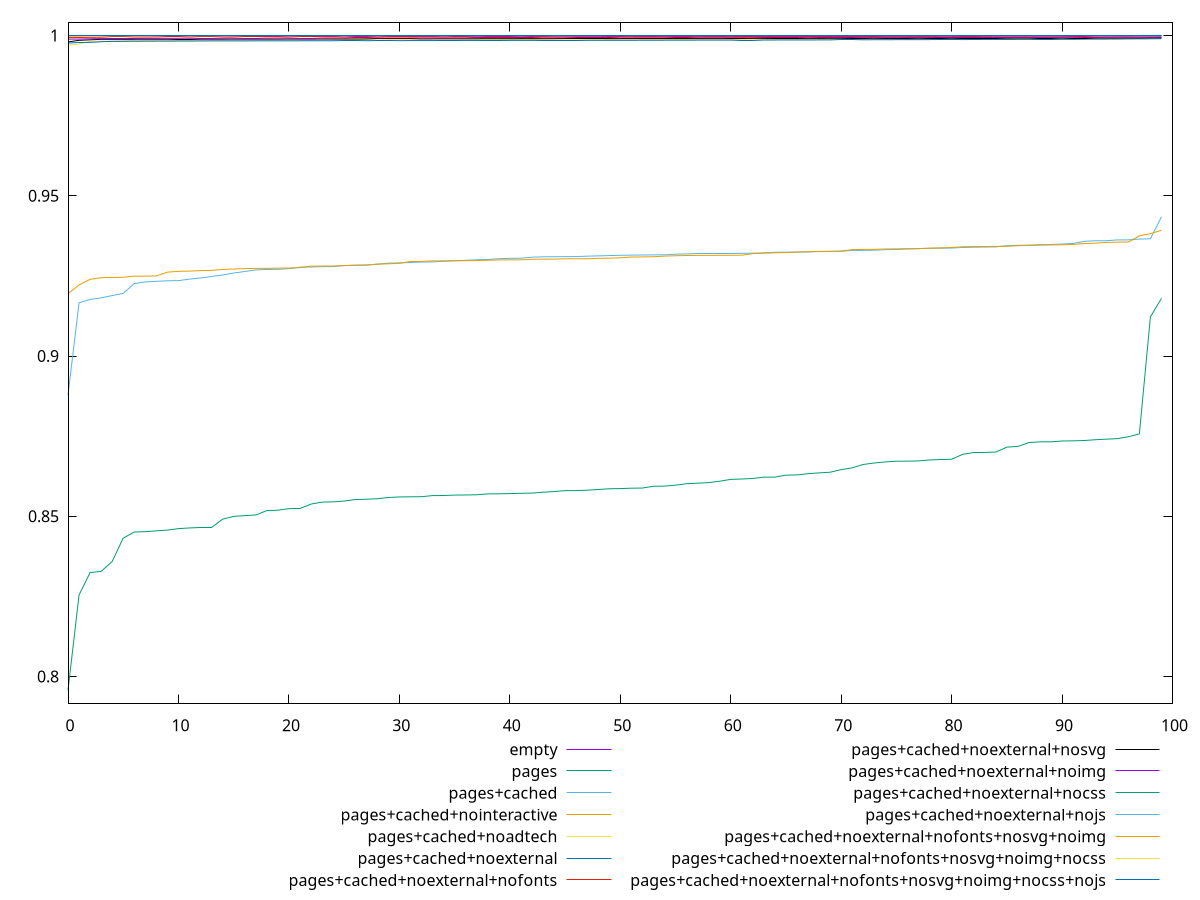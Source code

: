 reset
set terminal svg size 640, 620 enhanced background rgb 'white'
set output "reprap/mainthread-work-breakdown/comparison/sorted/all_score.svg"

$empty <<EOF
0 0.9999999999963033
1 0.9999999999990798
2 0.9999999999992973
3 0.9999999999993356
4 0.9999999999994138
5 0.9999999999994291
6 0.999999999999456
7 0.9999999999994755
8 0.9999999999994778
9 0.9999999999995115
10 0.9999999999995163
11 0.9999999999995289
12 0.9999999999995424
13 0.9999999999995584
14 0.9999999999995699
15 0.9999999999996145
16 0.9999999999996293
17 0.9999999999996327
18 0.9999999999996392
19 0.9999999999996408
20 0.9999999999996445
21 0.9999999999996527
22 0.9999999999996565
23 0.9999999999996643
24 0.999999999999666
25 0.9999999999996665
26 0.9999999999996733
27 0.9999999999996733
28 0.9999999999996791
29 0.9999999999996909
30 0.999999999999692
31 0.9999999999996927
32 0.9999999999996938
33 0.999999999999696
34 0.9999999999996971
35 0.9999999999997011
36 0.9999999999997027
37 0.9999999999997097
38 0.9999999999997111
39 0.9999999999997152
40 0.9999999999997154
41 0.9999999999997193
42 0.9999999999997232
43 0.9999999999997234
44 0.9999999999997238
45 0.9999999999997387
46 0.9999999999997404
47 0.9999999999997409
48 0.999999999999742
49 0.9999999999997445
50 0.9999999999997455
51 0.999999999999747
52 0.9999999999997506
53 0.9999999999997529
54 0.9999999999997566
55 0.9999999999997579
56 0.9999999999997586
57 0.9999999999997606
58 0.9999999999997626
59 0.9999999999997635
60 0.9999999999997639
61 0.99999999999977
62 0.9999999999997715
63 0.999999999999776
64 0.9999999999997833
65 0.9999999999997838
66 0.9999999999997844
67 0.9999999999997895
68 0.9999999999997902
69 0.9999999999997926
70 0.999999999999803
71 0.9999999999998038
72 0.9999999999998062
73 0.999999999999807
74 0.9999999999998077
75 0.9999999999998095
76 0.9999999999998113
77 0.9999999999998137
78 0.9999999999998147
79 0.9999999999998158
80 0.9999999999998159
81 0.9999999999998199
82 0.9999999999998199
83 0.9999999999998206
84 0.9999999999998226
85 0.9999999999998237
86 0.9999999999998253
87 0.9999999999998274
88 0.9999999999998281
89 0.9999999999998304
90 0.9999999999998308
91 0.9999999999998324
92 0.9999999999998328
93 0.9999999999998375
94 0.9999999999998423
95 0.9999999999998457
96 0.9999999999998486
97 0.999999999999853
98 0.9999999999998541
99 0.9999999999998737
EOF

$pages <<EOF
0 0.7957300190824915
1 0.8254652688433064
2 0.8324558888500667
3 0.8328162430344073
4 0.835920501563719
5 0.8432084817963408
6 0.8451005169172499
7 0.8452063570640276
8 0.8454693252881367
9 0.8456984454874822
10 0.8461555996530539
11 0.8463675678684397
12 0.8465098485452981
13 0.8465113782187741
14 0.8491086092295246
15 0.8499734726719557
16 0.8502133434368793
17 0.8504159222545365
18 0.851787615643921
19 0.8519018004480446
20 0.8523952613524308
21 0.8524496374799648
22 0.8538114136685214
23 0.8544223245300581
24 0.8544975011479933
25 0.8547477462192079
26 0.8552237921841375
27 0.8553115859662863
28 0.855482620178247
29 0.855862703705817
30 0.8560365157097746
31 0.8560829535611145
32 0.8561121618924683
33 0.8564557718733585
34 0.8564827099992663
35 0.8566203671919334
36 0.8566517827106239
37 0.856719093874509
38 0.8569822529995059
39 0.857012894449733
40 0.8570876204028827
41 0.857168309621809
42 0.8572355388816344
43 0.8575133063088998
44 0.8577103205155671
45 0.8580064141390265
46 0.8580153608142759
47 0.8581405941704823
48 0.8583663665334914
49 0.858584571309533
50 0.8586471071805195
51 0.8587661970481913
52 0.8588093586743557
53 0.859367820438532
54 0.8594124052447277
55 0.8597072860294344
56 0.8601703468187355
57 0.8603179109944483
58 0.8605046992236427
59 0.8609379825057167
60 0.8615164471274379
61 0.8616310052650519
62 0.8618083207216103
63 0.8622033021118645
64 0.8622335554935684
65 0.8628351899417782
66 0.8629029636347987
67 0.8632836044546035
68 0.8635396104759101
69 0.8637469401862321
70 0.8645604810088996
71 0.8651211734121474
72 0.8661707051548826
73 0.866632012388201
74 0.8669630434619435
75 0.8671772546233816
76 0.8671991059564826
77 0.8672675651275357
78 0.8675631050998418
79 0.8677158778333767
80 0.8677871501001798
81 0.8693306350004687
82 0.8698877770438229
83 0.8699246481146823
84 0.870034515814774
85 0.8715741393879357
86 0.8718093568081081
87 0.8730131577890757
88 0.8732216189542574
89 0.8732230512381671
90 0.8734872049688589
91 0.8735351459200704
92 0.8736367298209697
93 0.8738791208886024
94 0.8740620507826808
95 0.8742263175709608
96 0.8748091752455034
97 0.875690448688218
98 0.9122051086786269
99 0.917974311846788
EOF

$pagesCached <<EOF
0 0.887794084686461
1 0.916582253834499
2 0.9176412070457864
3 0.9181358625257199
4 0.9188512164550923
5 0.9195394110019939
6 0.9225830607086091
7 0.9231109793680894
8 0.9232884971728587
9 0.9234548510348277
10 0.9235010299253343
11 0.9239776257706952
12 0.924333421956422
13 0.9248052393698956
14 0.9252625154853522
15 0.9258754386837741
16 0.9263584735432289
17 0.9268394190550582
18 0.9269975145231985
19 0.927025728438021
20 0.9272529397324422
21 0.9277209342976946
22 0.9277546272278946
23 0.9278595878963424
24 0.9278730534146641
25 0.9282272054377854
26 0.9283033044460262
27 0.9283810414807017
28 0.9286123313160357
29 0.9289580248380063
30 0.92903819768473
31 0.929178393703004
32 0.9292962313823605
33 0.9293551142217843
34 0.9295477042139112
35 0.9297140009629101
36 0.9298380435833563
37 0.9300321977705055
38 0.9301018297312034
39 0.9303369998465824
40 0.9304616032948401
41 0.9305161516626679
42 0.930807819938902
43 0.9309336556753297
44 0.9309605665620178
45 0.9309902174683798
46 0.9310077854121419
47 0.9311350870261441
48 0.9312239098871209
49 0.9313208923933415
50 0.9314178073127436
51 0.931464324344706
52 0.9315097318070997
53 0.9315430940732167
54 0.9315611391627766
55 0.9317534737290945
56 0.9318419013530086
57 0.9319586261389757
58 0.931968984765573
59 0.931972255748516
60 0.9319787974806844
61 0.9320278505380432
62 0.9320790650116924
63 0.9321275376795218
64 0.9323484425140239
65 0.932376709936597
66 0.9324152963729657
67 0.9324364870879474
68 0.9326330229343764
69 0.9326541797158542
70 0.9326905182719956
71 0.9329197142055212
72 0.932942991311363
73 0.93298682796484
74 0.9331593298573482
75 0.9332301050602809
76 0.9333974395419234
77 0.9334961226008834
78 0.933618431303837
79 0.9336292020153333
80 0.9336690460622832
81 0.9338562605628371
82 0.9339304275966679
83 0.9339932757640714
84 0.9340233463565742
85 0.9344093575540822
86 0.9345372410909456
87 0.9345757421587779
88 0.9347168155753545
89 0.9347750172452193
90 0.9349292056572613
91 0.935092796779745
92 0.9357593951056584
93 0.9359393907890996
94 0.935949970838189
95 0.9362131296678139
96 0.9362215754996124
97 0.9364783751226367
98 0.9365605245969499
99 0.9433849507342112
EOF

$pagesCachedNointeractive <<EOF
0 0.9194252963150875
1 0.9221838154202964
2 0.9239131639199168
3 0.9244172252987398
4 0.9245015577565461
5 0.9245485807780517
6 0.924905382829474
7 0.9249076710749933
8 0.9249791619002918
9 0.9261582925382514
10 0.9264066365941545
11 0.9264825333319618
12 0.9266155444866258
13 0.9267071695088007
14 0.9270099292962088
15 0.927116541364351
16 0.9272602634133846
17 0.9273250342564855
18 0.9273306651817629
19 0.9273993454352287
20 0.9274207312128269
21 0.9275607886990367
22 0.9280356651603254
23 0.92805079579189
24 0.928070967559746
25 0.9281835426827711
26 0.9283340686156766
27 0.9283418984683771
28 0.9286753977758538
29 0.9287501493066402
30 0.928922378265711
31 0.9294728078653477
32 0.9295077643446887
33 0.9296536020850907
34 0.9296807570204014
35 0.9297101229000077
36 0.9297117849398093
37 0.9297594218881919
38 0.9298712510389913
39 0.9299730391417711
40 0.9299879693351039
41 0.9300034508480898
42 0.9301614871695021
43 0.9302078701001275
44 0.9302216716203172
45 0.930311072963097
46 0.9303325870949646
47 0.9303353450808287
48 0.9304682163397936
49 0.9305189060720527
50 0.9306229833426298
51 0.9308721256639734
52 0.9309067396185313
53 0.9309594682596939
54 0.9311498947651798
55 0.9312715876985376
56 0.9313400617224004
57 0.9313855098511935
58 0.9313871522762823
59 0.9314106915682094
60 0.931421091379505
61 0.9314495500364981
62 0.9319210013993936
63 0.9321193693305818
64 0.9321694608663411
65 0.9322935217321838
66 0.9323989935784833
67 0.9325418482877569
68 0.9325586767893885
69 0.9326004675926233
70 0.9327122082857093
71 0.9331766219040513
72 0.9332473879826375
73 0.9332765478588971
74 0.9333785574205333
75 0.9334087675337693
76 0.933450834519724
77 0.933474019625223
78 0.9336216626088818
79 0.9337153362983746
80 0.9338428200572706
81 0.9340781001863565
82 0.9341285394659107
83 0.9341537518628084
84 0.9341988002879584
85 0.9342288239998813
86 0.9343868713785349
87 0.9345056831412564
88 0.9345677220393256
89 0.9346548475801201
90 0.9346927797678777
91 0.9348043751728672
92 0.9350800153514582
93 0.9351880850367642
94 0.9354151085312363
95 0.9355181202709704
96 0.935543594936703
97 0.9374694991312076
98 0.9381558227801715
99 0.9392308691762613
EOF

$pagesCachedNoadtech <<EOF
0 0.9969441408137358
1 0.9972792063082743
2 0.9981586797699527
3 0.9981903190303522
4 0.998222312064307
5 0.998325618767735
6 0.9983579107764893
7 0.9984024863087053
8 0.9984198944246491
9 0.9984217941509524
10 0.998428914480207
11 0.9984306677486287
12 0.9984314977340503
13 0.9984481659090534
14 0.998482814404305
15 0.9984973322553031
16 0.9985197969995125
17 0.9985267159157487
18 0.998531636887079
19 0.9985357574811622
20 0.998541048897039
21 0.998551979629895
22 0.9985651361679717
23 0.9985812418109619
24 0.9985940284409824
25 0.9985943257601833
26 0.9985944956356985
27 0.9985946230322313
28 0.9985986527786321
29 0.9986097636112286
30 0.9986102689878131
31 0.9986105216244133
32 0.9986109005147066
33 0.9986142650225163
34 0.9986208919580479
35 0.9986254498217295
36 0.9986288295285386
37 0.998629413042587
38 0.9986312873610523
39 0.9986346147310541
40 0.9986439817446003
41 0.9986454693680424
42 0.9986530947763685
43 0.9986535882813949
44 0.9986565875113065
45 0.9986616705871844
46 0.9986642884497368
47 0.9986655142475049
48 0.9986696348876303
49 0.9986773606661167
50 0.9986864659462075
51 0.9987024166718795
52 0.9987113122506677
53 0.9987113918234793
54 0.9987127837493817
55 0.9987140951002641
56 0.9987192512506654
57 0.9987264437039935
58 0.9987271139706724
59 0.9987322307644385
60 0.9987398377804777
61 0.9987414801244079
62 0.9987637643239033
63 0.9987682313978881
64 0.9987718807081809
65 0.998775789837532
66 0.9987794604435538
67 0.998784912725623
68 0.9987863584905341
69 0.9987878409528061
70 0.9987959512012144
71 0.9988072517227606
72 0.9988313876021753
73 0.9988399018073331
74 0.9988552620568998
75 0.9988586060656253
76 0.9988613266937125
77 0.9988753950399356
78 0.9988889402941992
79 0.9989038063284622
80 0.9989147169086579
81 0.9989345001576468
82 0.9989366698442752
83 0.9989462040726335
84 0.9989598085521507
85 0.9990009404248911
86 0.9990042187057208
87 0.9990066066887169
88 0.9990157906793566
89 0.9990383728719904
90 0.9990474275736392
91 0.9990584271428025
92 0.9990599637261594
93 0.9990788099245529
94 0.9990863163936046
95 0.9990868989529618
96 0.9990919461360053
97 0.9990996438495681
98 0.9991391785291842
99 0.9991608015696941
EOF

$pagesCachedNoexternal <<EOF
0 0.9976105978692127
1 0.997791323744077
2 0.9978235930327491
3 0.9980286067309869
4 0.9981331478041653
5 0.998147694892555
6 0.9981849798399316
7 0.9981916007491174
8 0.9982083545326197
9 0.9982252454875088
10 0.9982320593519842
11 0.9982355344761078
12 0.9982572263611706
13 0.9982776320696343
14 0.9982816325714007
15 0.998286611161388
16 0.998288284705015
17 0.998298202452506
18 0.9983000633768515
19 0.9983023629505441
20 0.9983078334510578
21 0.9983149449202137
22 0.9983176666932583
23 0.9983292460429767
24 0.9983306953129125
25 0.9983383126857538
26 0.9983387458057081
27 0.9983392750603072
28 0.9983675737153359
29 0.9983682860396088
30 0.9983694252763617
31 0.9983816818375689
32 0.9983913341541621
33 0.9983943387442971
34 0.9983989314062477
35 0.9984103236103412
36 0.9984227202276853
37 0.9984245711639432
38 0.9984300219777043
39 0.9984301603738897
40 0.9984394121833642
41 0.998448988971942
42 0.9984550148050624
43 0.9984572472093282
44 0.9984573382766411
45 0.998458794807412
46 0.9984588858064509
47 0.9984602503102799
48 0.9984700028498084
49 0.9984727162290572
50 0.9984742522129766
51 0.9984773207160911
52 0.9984825895448343
53 0.9984963497767992
54 0.9985012128077222
55 0.9985040626774732
56 0.9985062863158582
57 0.9985247352671891
58 0.9985348376749071
59 0.9985371582592177
60 0.9985417038586868
61 0.9985517624868856
62 0.9985527177337082
63 0.9985545834441563
64 0.9985637555036009
65 0.9985666451306
66 0.9985697885685216
67 0.9985780744162065
68 0.9985843612177192
69 0.9985948353405423
70 0.9986254498217295
71 0.9986258674074331
72 0.998630412918702
73 0.9986538760965977
74 0.9986632254075245
75 0.9986673921621744
76 0.9986729326445651
77 0.998675736995964
78 0.9986863852185519
79 0.9986902962153816
80 0.9986912222796285
81 0.9987044152010172
82 0.9987136978274052
83 0.9987325058440764
84 0.9987347441059982
85 0.9987423788199601
86 0.9987518830773692
87 0.9987623369169338
88 0.9987687697037297
89 0.9987696536784321
90 0.9987799186852817
91 0.9987819029008973
92 0.9988311288616056
93 0.9988466500975486
94 0.9988536237071378
95 0.9988620151408054
96 0.9989064450585514
97 0.9989225937759438
98 0.9989407246948265
99 0.9989786639992547
EOF

$pagesCachedNoexternalNofonts <<EOF
0 0.9993156727224216
1 0.9993403025999914
2 0.9994050353650162
3 0.9994253563184325
4 0.9994986515218454
5 0.9994994630984404
6 0.9995007171010617
7 0.9995122913829269
8 0.9995239164669317
9 0.9995248074158889
10 0.9995250299506828
11 0.999527066083989
12 0.9995324748499728
13 0.9995329142508276
14 0.9995372542975767
15 0.9995442264962395
16 0.9995459835703406
17 0.9995461983598015
18 0.9995502110532494
19 0.9995504598168785
20 0.9995525345887617
21 0.9995525876899221
22 0.99955341896835
23 0.9995541784468123
24 0.999555007424727
25 0.9995566617827665
26 0.9995594841900388
27 0.9995601657702582
28 0.9995717473395884
29 0.9995729093727312
30 0.999573148309716
31 0.9995742733249999
32 0.9995768046401721
33 0.9995774483301512
34 0.9995806890045835
35 0.9995832407770475
36 0.9995834417161298
37 0.9995867130461705
38 0.9995909886159418
39 0.9995912361304599
40 0.9995912856193457
41 0.9995928503525879
42 0.9995941808006155
43 0.9995942628157921
44 0.9995953278372429
45 0.9995975328375959
46 0.9996033831532868
47 0.9996114713827928
48 0.9996145222609438
49 0.999619055657714
50 0.9996193834436188
51 0.9996199292638053
52 0.9996238875213583
53 0.9996241966051491
54 0.9996272611885435
55 0.9996283345261451
56 0.9996286866663896
57 0.9996327099765355
58 0.9996368194720984
59 0.9996374508080671
60 0.9996410568978107
61 0.999642113903122
62 0.9996426786228678
63 0.999643805970567
64 0.999648463552637
65 0.9996510077388454
66 0.9996523471018606
67 0.9996534939922463
68 0.999654565605246
69 0.9996586255510742
70 0.9996593987050791
71 0.9996605986617841
72 0.99966104066527
73 0.9996639097843597
74 0.9996660702344531
75 0.9996676588608098
76 0.9996758299712696
77 0.9996814200691568
78 0.9996830187160586
79 0.9996851494109901
80 0.999688164207247
81 0.9996994143219318
82 0.9996996736098351
83 0.9997019091220116
84 0.9997098514070459
85 0.9997107836219943
86 0.9997155708813916
87 0.9997201484792616
88 0.9997229692522078
89 0.9997247283984185
90 0.9997269119413108
91 0.9997293326907044
92 0.999729404334732
93 0.9997449776349457
94 0.9997576867650021
95 0.9997584846154661
96 0.9997668701145933
97 0.9997701108514682
98 0.999782236975502
99 0.9998353806058917
EOF

$pagesCachedNoexternalNosvg <<EOF
0 0.997966367600216
1 0.9984620682440501
2 0.9986179589149178
3 0.9987801859330556
4 0.9987848365967793
5 0.9987859781519028
6 0.9987924316981314
7 0.998795270611617
8 0.9988030422626304
9 0.9988116745970934
10 0.9988119365815851
11 0.9988126848685559
12 0.9988210041993462
13 0.9988313876021753
14 0.9988327175849563
15 0.9988375844125943
16 0.998839129730446
17 0.9988433163443944
18 0.9988463939129846
19 0.9988501956616969
20 0.9988621962587996
21 0.9988684495353961
22 0.9988699277103184
23 0.9988813788272953
24 0.9988832014034548
25 0.9988850217330727
26 0.9988854497196265
27 0.9989001393199286
28 0.9989053901440071
29 0.9989063396017337
30 0.9989070073649488
31 0.9989078504142231
32 0.9989152410561692
33 0.9989395575515516
34 0.9989457938659041
35 0.9989526829074291
36 0.9989542808984508
37 0.9989567592193083
38 0.9989618376836007
39 0.9989635600845916
40 0.9989678397853952
41 0.9989813981848802
42 0.9989906925913046
43 0.9989927419058693
44 0.9989961064858148
45 0.9990013998767487
46 0.9990020231619665
47 0.9990088924491913
48 0.9990097404279491
49 0.9990104575180186
50 0.9990197438487018
51 0.9990349245781898
52 0.9990359472730549
53 0.9990429242487501
54 0.9990441309466376
55 0.9990466042285949
56 0.9990489777926732
57 0.9990511259377451
58 0.999053742935438
59 0.9990566058615398
60 0.9990598070193913
61 0.9990608409169144
62 0.9990653423516929
63 0.9990682407914584
64 0.999070790726657
65 0.9990709770985552
66 0.9990715049977867
67 0.99907553433041
68 0.9990792110393403
69 0.9990852732126911
70 0.9990889509843535
71 0.9990919766600752
72 0.9990920682275963
73 0.9990933494346347
74 0.9991004927052496
75 0.9991007654221968
76 0.9991007957201911
77 0.9991055428677833
78 0.9991070506817052
79 0.9991077135059053
80 0.9991123427834727
81 0.9991184170185787
82 0.9991189839170916
83 0.9991309132824131
84 0.9991312084539022
85 0.9991387974793856
86 0.9991505793419949
87 0.9991593059152281
88 0.9991620655358615
89 0.9991626395851583
90 0.9991638441111823
91 0.9991692766341385
92 0.9991693621940678
93 0.9991777710673316
94 0.999179411102608
95 0.9991853563597434
96 0.9991988416969706
97 0.9992010033441954
98 0.9992479961986119
99 0.9992662973274686
EOF

$pagesCachedNoexternalNoimg <<EOF
0 0.998831165827192
1 0.9988480035021288
2 0.9989474681153356
3 0.998993006103353
4 0.9990367456801068
5 0.9990495783815794
6 0.9990497679813004
7 0.9990686142849088
8 0.999079488656299
9 0.9990858255978395
10 0.9990974886585005
11 0.9991210998681084
12 0.9991382696595495
13 0.9991392078353785
14 0.9991417545619234
15 0.9991473836720682
16 0.999157635285205
17 0.9991578082264382
18 0.9991623813001484
19 0.9991674783201931
20 0.9991753914053185
21 0.9991820355958118
22 0.9991823737723009
23 0.9991849629104324
24 0.9991892828739382
25 0.9991939755767862
26 0.9991960081832252
27 0.9991963419348896
28 0.9991987029774811
29 0.9992028842154368
30 0.9992036577068217
31 0.9992086714176251
32 0.9992158738032714
33 0.9992214800968946
34 0.9992263536391993
35 0.9992295088947067
36 0.9992308005045247
37 0.9992316875241662
38 0.9992320904559036
39 0.9992321441679077
40 0.9992325737603882
41 0.9992333519276608
42 0.9992343706803742
43 0.9992353080878067
44 0.9992405147070492
45 0.9992408608469552
46 0.9992429085834078
47 0.9992430945312307
48 0.9992441829517285
49 0.9992450846345677
50 0.9992453761789732
51 0.9992490792139503
52 0.9992509518523242
53 0.9992534256123586
54 0.9992590862725659
55 0.9992605223747453
56 0.999260783254807
57 0.9992662454557244
58 0.9992671787169874
59 0.9992689131962313
60 0.9992714187276303
61 0.9992775896767472
62 0.9992781533342799
63 0.9992817323448722
64 0.9992822935206007
65 0.9992830836971353
66 0.9992840259370082
67 0.9992853231420575
68 0.9992907213948168
69 0.9992911508886317
70 0.9992937992218625
71 0.9992940258679027
72 0.9992954851365023
73 0.9992973686870495
74 0.9993013490254538
75 0.9993071505417362
76 0.9993171465805433
77 0.9993199891214969
78 0.9993260843621778
79 0.9993283652743133
80 0.9993291888216871
81 0.9993362777416153
82 0.9993440469290367
83 0.9993445227369167
84 0.9993465894118636
85 0.9993536774441596
86 0.9993554871236803
87 0.9993579251710447
88 0.999366796261217
89 0.9993672361668149
90 0.9993952170804994
91 0.9993980508719538
92 0.999398429419718
93 0.9993988967839849
94 0.999409612953516
95 0.9994184697028303
96 0.9994260651152791
97 0.999432158478992
98 0.9994377158859794
99 0.9995197415404649
EOF

$pagesCachedNoexternalNocss <<EOF
0 0.9999050328384271
1 0.9999452046318835
2 0.9999496906361707
3 0.999952149836471
4 0.9999539450501953
5 0.9999540372342086
6 0.9999543586940882
7 0.9999546612416841
8 0.9999552501660898
9 0.999956024750465
10 0.9999561329232666
11 0.9999562795791648
12 0.9999574114407275
13 0.999957648918546
14 0.9999580351856256
15 0.9999583575283957
16 0.9999583867317186
17 0.9999585033777884
18 0.9999591113965478
19 0.9999593931573398
20 0.9999596552183805
21 0.9999599313381355
22 0.9999602493934397
23 0.999960651664667
24 0.9999607706832754
25 0.9999607984961498
26 0.9999609877000329
27 0.999961105886785
28 0.9999611309950934
29 0.9999612037342532
30 0.9999618212453996
31 0.9999620261078681
32 0.9999622227138402
33 0.9999623598419709
34 0.9999625355509808
35 0.9999627251445855
36 0.9999628535225302
37 0.9999629839504032
38 0.9999630971657276
39 0.9999631692825579
40 0.9999633083814196
41 0.9999635448154687
42 0.999963659000475
43 0.999963822628426
44 0.9999640092295805
45 0.9999641903477032
46 0.9999645782726057
47 0.9999645968805138
48 0.9999647176369169
49 0.9999647338667977
50 0.9999648981389655
51 0.9999649166091578
52 0.9999651031720103
53 0.9999652179281308
54 0.9999653826338009
55 0.9999654806946114
56 0.9999654829723852
57 0.9999656307638276
58 0.9999656330334865
59 0.9999657893437139
60 0.9999657983872852
61 0.999965809688995
62 0.9999658345419873
63 0.9999658390591226
64 0.9999658480919253
65 0.9999661742124143
66 0.9999662525476181
67 0.9999663931763763
68 0.9999664488481799
69 0.9999666774195246
70 0.9999667547982598
71 0.9999669618868516
72 0.9999670869460316
73 0.9999671241691669
74 0.9999672487244099
75 0.9999672836176632
76 0.9999673293688031
77 0.9999674923377795
78 0.9999675313509924
79 0.9999676632770695
80 0.9999677366186668
81 0.9999678119748434
82 0.9999679729664483
83 0.9999679965229258
84 0.9999685132942949
85 0.9999686314098348
86 0.9999687701505731
87 0.9999690232011187
88 0.9999705344423637
89 0.9999705344423637
90 0.9999706423080013
91 0.9999708570667061
92 0.9999710232078596
93 0.9999711374697668
94 0.9999724988983967
95 0.9999726817546495
96 0.9999731094844447
97 0.9999737562083566
98 0.9999903155197652
99 0.9999911809529832
EOF

$pagesCachedNoexternalNojs <<EOF
0 0.9999779801205365
1 0.9999798328605368
2 0.9999809456931571
3 0.9999814240366911
4 0.9999815236801148
5 0.9999817728777789
6 0.9999817997962491
7 0.9999820445777861
8 0.9999822220850986
9 0.9999823654028799
10 0.9999823942131976
11 0.9999826116430341
12 0.9999828665515886
13 0.9999830474546327
14 0.9999833358617317
15 0.9999834020289681
16 0.9999834368973655
17 0.9999834468486216
18 0.9999836312883406
19 0.999983648530457
20 0.9999836866559298
21 0.9999837124410289
22 0.9999838103610934
23 0.999983864009043
24 0.9999838761812085
25 0.9999840325217699
26 0.99998409879581
27 0.9999841048094098
28 0.99998413124688
29 0.9999841564486673
30 0.999984354498645
31 0.9999843877016626
32 0.9999844090156225
33 0.9999844303054742
34 0.9999844409413661
35 0.9999845563653671
36 0.999984561061441
37 0.999984772324404
38 0.9999848291032734
39 0.9999848499167089
40 0.9999848960840846
41 0.9999849179727118
42 0.9999850144287378
43 0.9999851194838913
44 0.9999851592898975
45 0.9999851751875675
46 0.9999852182672468
47 0.9999852623726508
48 0.9999853007344568
49 0.99998535475135
50 0.9999853704752428
51 0.9999854265178014
52 0.9999854265178014
53 0.9999854779196435
54 0.9999855736155596
55 0.999985601335838
56 0.9999857095738015
57 0.9999857711205254
58 0.999985814947748
59 0.9999858641194903
60 0.9999859120617525
61 0.9999859164134441
62 0.9999859262006745
63 0.99998593272236
64 0.9999859642085145
65 0.9999860421283937
66 0.9999860658655467
67 0.9999861325810637
68 0.9999862630863801
69 0.9999863640022397
70 0.999986376705631
71 0.999986445345135
72 0.9999864506131879
73 0.9999864579856075
74 0.9999864769279736
75 0.9999864853397423
76 0.9999864905948924
77 0.9999864926964777
78 0.9999865942981954
79 0.999986734646294
80 0.9999867377512324
81 0.9999867636022675
82 0.9999868007542654
83 0.999986807968203
84 0.9999868419326978
85 0.9999868830044283
86 0.9999869362385136
87 0.9999869372604855
88 0.9999870299824993
89 0.9999870421686924
90 0.9999871241770855
91 0.99998718766302
92 0.9999872127837018
93 0.9999874785310912
94 0.9999875945068508
95 0.9999876765209577
96 0.9999877435522276
97 0.999987983887406
98 0.9999885886668418
99 0.9999894122389575
EOF

$pagesCachedNoexternalNofontsNosvgNoimg <<EOF
0 0.9997967906032095
1 0.9998008800684406
2 0.9998757328951575
3 0.9998783670371585
4 0.9998819226582613
5 0.9998943307985989
6 0.9998988977982426
7 0.9999062343620164
8 0.9999067156165001
9 0.9999072254028794
10 0.9999105142193365
11 0.9999105784309352
12 0.9999125166865159
13 0.9999139767428376
14 0.9999153462331033
15 0.9999153981890194
16 0.9999159492201444
17 0.9999163898271399
18 0.999917168008183
19 0.9999181336502176
20 0.9999183311907984
21 0.9999191038453694
22 0.9999191584831095
23 0.9999193631092351
24 0.9999201098287201
25 0.9999204788420588
26 0.9999206314431337
27 0.9999215598595135
28 0.9999218791818272
29 0.9999220428688653
30 0.9999221047321663
31 0.9999223033098055
32 0.999922325348706
33 0.9999230585503578
34 0.9999230979047558
35 0.9999232900698545
36 0.9999234208687895
37 0.9999238685735319
38 0.9999239162613094
39 0.9999239465954992
40 0.9999241932386309
41 0.9999244823251024
42 0.9999245813579378
43 0.9999246114775104
44 0.9999254082412431
45 0.9999254466208635
46 0.9999259271405088
47 0.9999261643439075
48 0.9999265274237227
49 0.999926943597697
50 0.9999270106787215
51 0.9999270316313172
52 0.9999271363213044
53 0.9999273411611074
54 0.999928039934087
55 0.9999284986318314
56 0.999928753809343
57 0.9999288523895914
58 0.9999290819807988
59 0.9999290983571909
60 0.9999293803683895
61 0.9999294007686415
62 0.9999296899376593
63 0.9999299254478679
64 0.999930160318885
65 0.999930216916269
66 0.999930612058815
67 0.9999307005147344
68 0.99993168737962
69 0.9999317350328943
70 0.9999318778311619
71 0.9999321271457728
72 0.9999322929444241
73 0.9999329411224729
74 0.9999333315040336
75 0.9999337549199001
76 0.9999340874505702
77 0.9999343147985256
78 0.9999344570480373
79 0.999935896042887
80 0.9999359488427488
81 0.9999372907811649
82 0.999937405580532
83 0.9999379366087596
84 0.999938511405466
85 0.9999392554249407
86 0.9999401028882625
87 0.9999404910471286
88 0.9999405372046469
89 0.999941793445212
90 0.9999423528863329
91 0.9999429491477322
92 0.9999433290736239
93 0.9999441367607236
94 0.9999445135972291
95 0.9999451813784556
96 0.9999479565156418
97 0.9999482012912002
98 0.999949320831913
99 0.9999567034424399
EOF

$pagesCachedNoexternalNofontsNosvgNoimgNocss <<EOF
0 0.9999761645434592
1 0.9999936223682183
2 0.9999944612237994
3 0.9999949379639279
4 0.9999949416674943
5 0.9999950987833881
6 0.9999952465117725
7 0.9999952530969218
8 0.9999953089791336
9 0.9999953193952668
10 0.999995461080839
11 0.9999955061041873
12 0.9999955186599607
13 0.9999955797578537
14 0.9999955958494334
15 0.9999956360674584
16 0.999995660131094
17 0.9999957288439884
18 0.999995746478678
19 0.9999957476788097
20 0.9999957496783967
21 0.9999957966396187
22 0.9999958025778761
23 0.9999958057420602
24 0.9999958057420602
25 0.9999958069281119
26 0.9999958337363789
27 0.9999958521812308
28 0.9999958545309403
29 0.9999958654814505
30 0.9999958654814505
31 0.9999958977990111
32 0.9999959067167769
33 0.9999959086532617
34 0.999995940686486
35 0.9999959976625119
36 0.9999960014621807
37 0.9999960026014892
38 0.9999960101898997
39 0.9999960253303544
40 0.9999960404224237
41 0.9999960562171576
42 0.9999960682156153
43 0.9999960865286991
44 0.9999961144198481
45 0.9999961203482507
46 0.9999961233095953
47 0.9999961247895538
48 0.9999961513475866
49 0.99999616273501
50 0.9999961832339359
51 0.9999961890738076
52 0.9999962112693482
53 0.9999962196098502
54 0.9999962203343801
55 0.9999962689705764
56 0.9999962689705764
57 0.9999962764886215
58 0.999996285778997
59 0.9999963117592197
60 0.9999963153062047
61 0.9999964124220093
62 0.9999964286841727
63 0.9999964366195908
64 0.9999964651326723
65 0.9999965144834122
66 0.9999965175273231
67 0.9999965192174165
68 0.9999965495210992
69 0.9999965572295973
70 0.9999965802680568
71 0.9999965822652446
72 0.9999965872539129
73 0.9999965875862724
74 0.9999966341766512
75 0.9999966620030789
76 0.9999966837999164
77 0.9999966902831274
78 0.9999967449602005
79 0.999996746875975
80 0.9999967542109702
81 0.9999968123903961
82 0.9999968242954508
83 0.999996847682227
84 0.9999968588561657
85 0.9999968718501758
86 0.9999968798713371
87 0.9999968934060769
88 0.9999969720765565
89 0.9999970310783821
90 0.9999970381637098
91 0.9999970431738425
92 0.9999970692867478
93 0.9999970768783875
94 0.9999970864900147
95 0.9999971284073501
96 0.9999971373025928
97 0.9999971845402995
98 0.9999972154783363
99 0.999997505055432
EOF

$pagesCachedNoexternalNofontsNosvgNoimgNocssNojs <<EOF
0 0.9999999149055687
1 0.9999999232675252
2 0.999999925063425
3 0.9999999252774652
4 0.9999999257664924
5 0.9999999260535877
6 0.9999999265134126
7 0.9999999287754675
8 0.9999999292205434
9 0.9999999298538729
10 0.9999999305176945
11 0.9999999306592294
12 0.9999999306945739
13 0.9999999310940526
14 0.9999999318986112
15 0.9999999331643583
16 0.9999999338687269
17 0.9999999340155958
18 0.9999999340381658
19 0.999999934465723
20 0.9999999346338311
21 0.9999999369374315
22 0.9999999372406192
23 0.9999999377359616
24 0.9999999381639268
25 0.9999999383875825
26 0.9999999384301037
27 0.9999999387799311
28 0.9999999387799311
29 0.9999999388855975
30 0.9999999402448938
31 0.9999999406166322
32 0.9999999406269294
33 0.9999999409146233
34 0.999999941333701
35 0.99999994219429
36 0.9999999425754571
37 0.999999942685386
38 0.9999999427253147
39 0.999999942735293
40 0.9999999427951316
41 0.9999999434201594
42 0.9999999435089622
43 0.9999999435188216
44 0.9999999437648224
45 0.9999999439021751
46 0.9999999447975375
47 0.9999999454608721
48 0.9999999457185428
49 0.999999945889734
50 0.999999946663672
51 0.9999999467573922
52 0.9999999475389987
53 0.9999999476406083
54 0.9999999477696819
55 0.9999999478249144
56 0.9999999479260417
57 0.9999999496192885
58 0.9999999496817299
59 0.9999999497619125
60 0.999999950214183
61 0.9999999506190674
62 0.9999999514634572
63 0.9999999521930194
64 0.9999999531145842
65 0.999999953432205
66 0.9999999539794084
67 0.9999999547490845
68 0.9999999551135592
69 0.9999999561284254
70 0.999999956530307
71 0.9999999569989979
72 0.9999999587400954
73 0.9999999589197421
74 0.99999995915821
75 0.9999999599176038
76 0.999999960347026
77 0.9999999607293519
78 0.9999999609371852
79 0.9999999614419742
80 0.9999999615549408
81 0.9999999616394761
82 0.9999999641079433
83 0.9999999655625234
84 0.999999965919613
85 0.9999999676448879
86 0.9999999681808649
87 0.9999999684429666
88 0.9999999695187145
89 0.9999999696967661
90 0.9999999707516782
91 0.9999999719729751
92 0.9999999720958161
93 0.9999999721650399
94 0.9999999721916244
95 0.999999972472059
96 0.9999999750032725
97 0.9999999755547
98 0.9999999763780312
99 0.9999999784760136
EOF

set key outside below
set yrange [0.7916446194641439:1.0040853996182213]

plot \
  $empty title "empty" with line, \
  $pages title "pages" with line, \
  $pagesCached title "pages+cached" with line, \
  $pagesCachedNointeractive title "pages+cached+nointeractive" with line, \
  $pagesCachedNoadtech title "pages+cached+noadtech" with line, \
  $pagesCachedNoexternal title "pages+cached+noexternal" with line, \
  $pagesCachedNoexternalNofonts title "pages+cached+noexternal+nofonts" with line, \
  $pagesCachedNoexternalNosvg title "pages+cached+noexternal+nosvg" with line, \
  $pagesCachedNoexternalNoimg title "pages+cached+noexternal+noimg" with line, \
  $pagesCachedNoexternalNocss title "pages+cached+noexternal+nocss" with line, \
  $pagesCachedNoexternalNojs title "pages+cached+noexternal+nojs" with line, \
  $pagesCachedNoexternalNofontsNosvgNoimg title "pages+cached+noexternal+nofonts+nosvg+noimg" with line, \
  $pagesCachedNoexternalNofontsNosvgNoimgNocss title "pages+cached+noexternal+nofonts+nosvg+noimg+nocss" with line, \
  $pagesCachedNoexternalNofontsNosvgNoimgNocssNojs title "pages+cached+noexternal+nofonts+nosvg+noimg+nocss+nojs" with line, \


reset